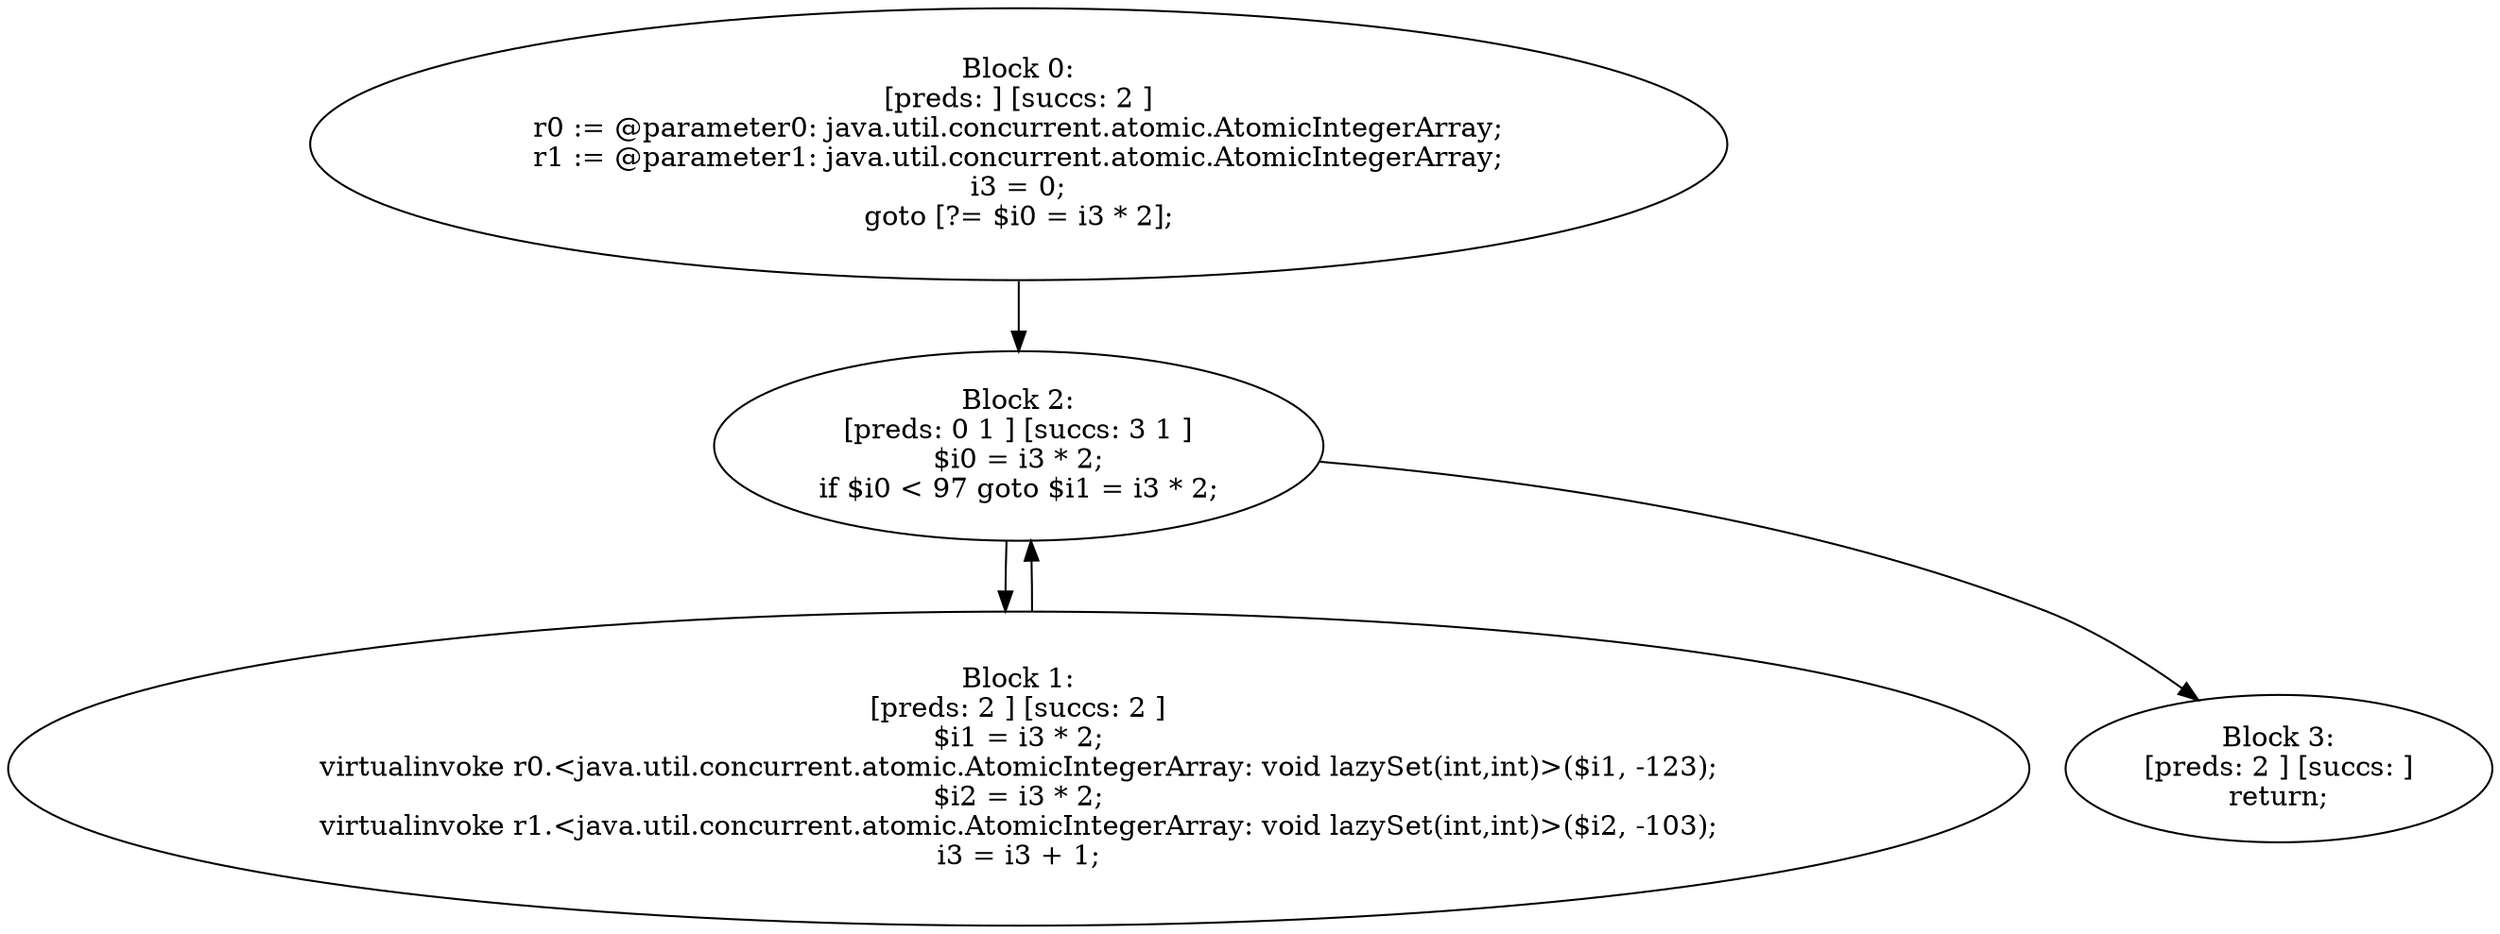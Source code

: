 digraph "unitGraph" {
    "Block 0:
[preds: ] [succs: 2 ]
r0 := @parameter0: java.util.concurrent.atomic.AtomicIntegerArray;
r1 := @parameter1: java.util.concurrent.atomic.AtomicIntegerArray;
i3 = 0;
goto [?= $i0 = i3 * 2];
"
    "Block 1:
[preds: 2 ] [succs: 2 ]
$i1 = i3 * 2;
virtualinvoke r0.<java.util.concurrent.atomic.AtomicIntegerArray: void lazySet(int,int)>($i1, -123);
$i2 = i3 * 2;
virtualinvoke r1.<java.util.concurrent.atomic.AtomicIntegerArray: void lazySet(int,int)>($i2, -103);
i3 = i3 + 1;
"
    "Block 2:
[preds: 0 1 ] [succs: 3 1 ]
$i0 = i3 * 2;
if $i0 < 97 goto $i1 = i3 * 2;
"
    "Block 3:
[preds: 2 ] [succs: ]
return;
"
    "Block 0:
[preds: ] [succs: 2 ]
r0 := @parameter0: java.util.concurrent.atomic.AtomicIntegerArray;
r1 := @parameter1: java.util.concurrent.atomic.AtomicIntegerArray;
i3 = 0;
goto [?= $i0 = i3 * 2];
"->"Block 2:
[preds: 0 1 ] [succs: 3 1 ]
$i0 = i3 * 2;
if $i0 < 97 goto $i1 = i3 * 2;
";
    "Block 1:
[preds: 2 ] [succs: 2 ]
$i1 = i3 * 2;
virtualinvoke r0.<java.util.concurrent.atomic.AtomicIntegerArray: void lazySet(int,int)>($i1, -123);
$i2 = i3 * 2;
virtualinvoke r1.<java.util.concurrent.atomic.AtomicIntegerArray: void lazySet(int,int)>($i2, -103);
i3 = i3 + 1;
"->"Block 2:
[preds: 0 1 ] [succs: 3 1 ]
$i0 = i3 * 2;
if $i0 < 97 goto $i1 = i3 * 2;
";
    "Block 2:
[preds: 0 1 ] [succs: 3 1 ]
$i0 = i3 * 2;
if $i0 < 97 goto $i1 = i3 * 2;
"->"Block 3:
[preds: 2 ] [succs: ]
return;
";
    "Block 2:
[preds: 0 1 ] [succs: 3 1 ]
$i0 = i3 * 2;
if $i0 < 97 goto $i1 = i3 * 2;
"->"Block 1:
[preds: 2 ] [succs: 2 ]
$i1 = i3 * 2;
virtualinvoke r0.<java.util.concurrent.atomic.AtomicIntegerArray: void lazySet(int,int)>($i1, -123);
$i2 = i3 * 2;
virtualinvoke r1.<java.util.concurrent.atomic.AtomicIntegerArray: void lazySet(int,int)>($i2, -103);
i3 = i3 + 1;
";
}

